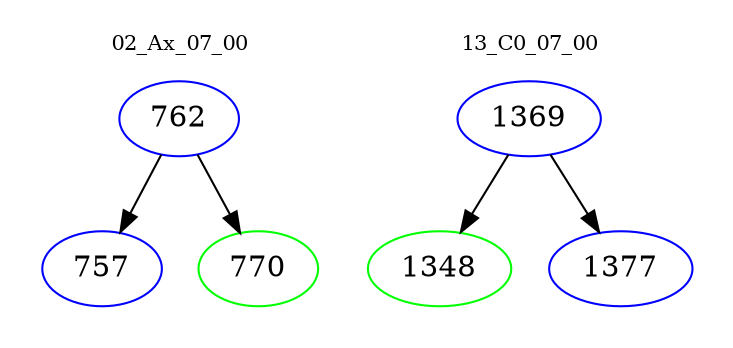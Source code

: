digraph{
subgraph cluster_0 {
color = white
label = "02_Ax_07_00";
fontsize=10;
T0_762 [label="762", color="blue"]
T0_762 -> T0_757 [color="black"]
T0_757 [label="757", color="blue"]
T0_762 -> T0_770 [color="black"]
T0_770 [label="770", color="green"]
}
subgraph cluster_1 {
color = white
label = "13_C0_07_00";
fontsize=10;
T1_1369 [label="1369", color="blue"]
T1_1369 -> T1_1348 [color="black"]
T1_1348 [label="1348", color="green"]
T1_1369 -> T1_1377 [color="black"]
T1_1377 [label="1377", color="blue"]
}
}
